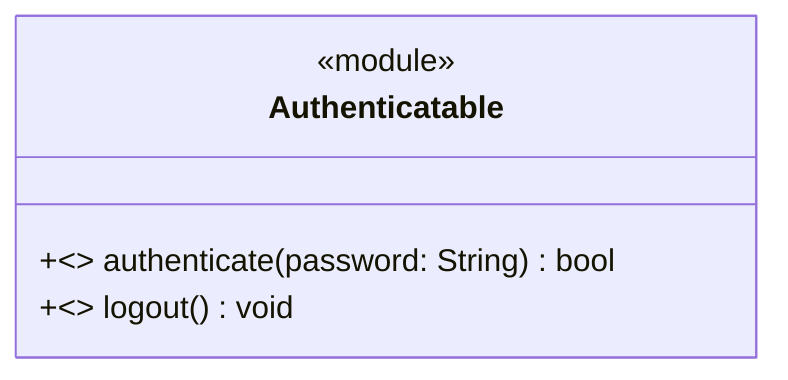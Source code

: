 classDiagram
    class Authenticatable {
        <<module>>
        +<<static>> authenticate(password: String) bool
        +<<static>> logout() void
    }